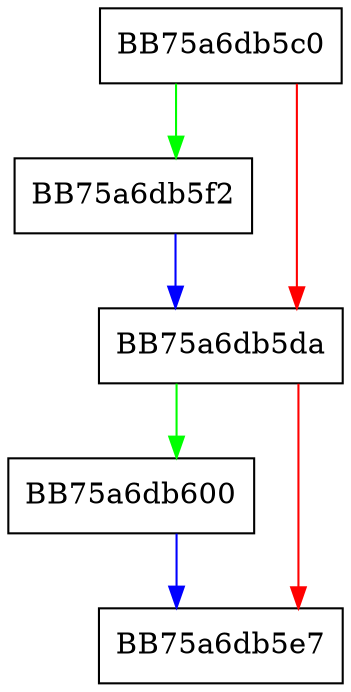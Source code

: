 digraph FindClose {
  node [shape="box"];
  graph [splines=ortho];
  BB75a6db5c0 -> BB75a6db5f2 [color="green"];
  BB75a6db5c0 -> BB75a6db5da [color="red"];
  BB75a6db5da -> BB75a6db600 [color="green"];
  BB75a6db5da -> BB75a6db5e7 [color="red"];
  BB75a6db5f2 -> BB75a6db5da [color="blue"];
  BB75a6db600 -> BB75a6db5e7 [color="blue"];
}